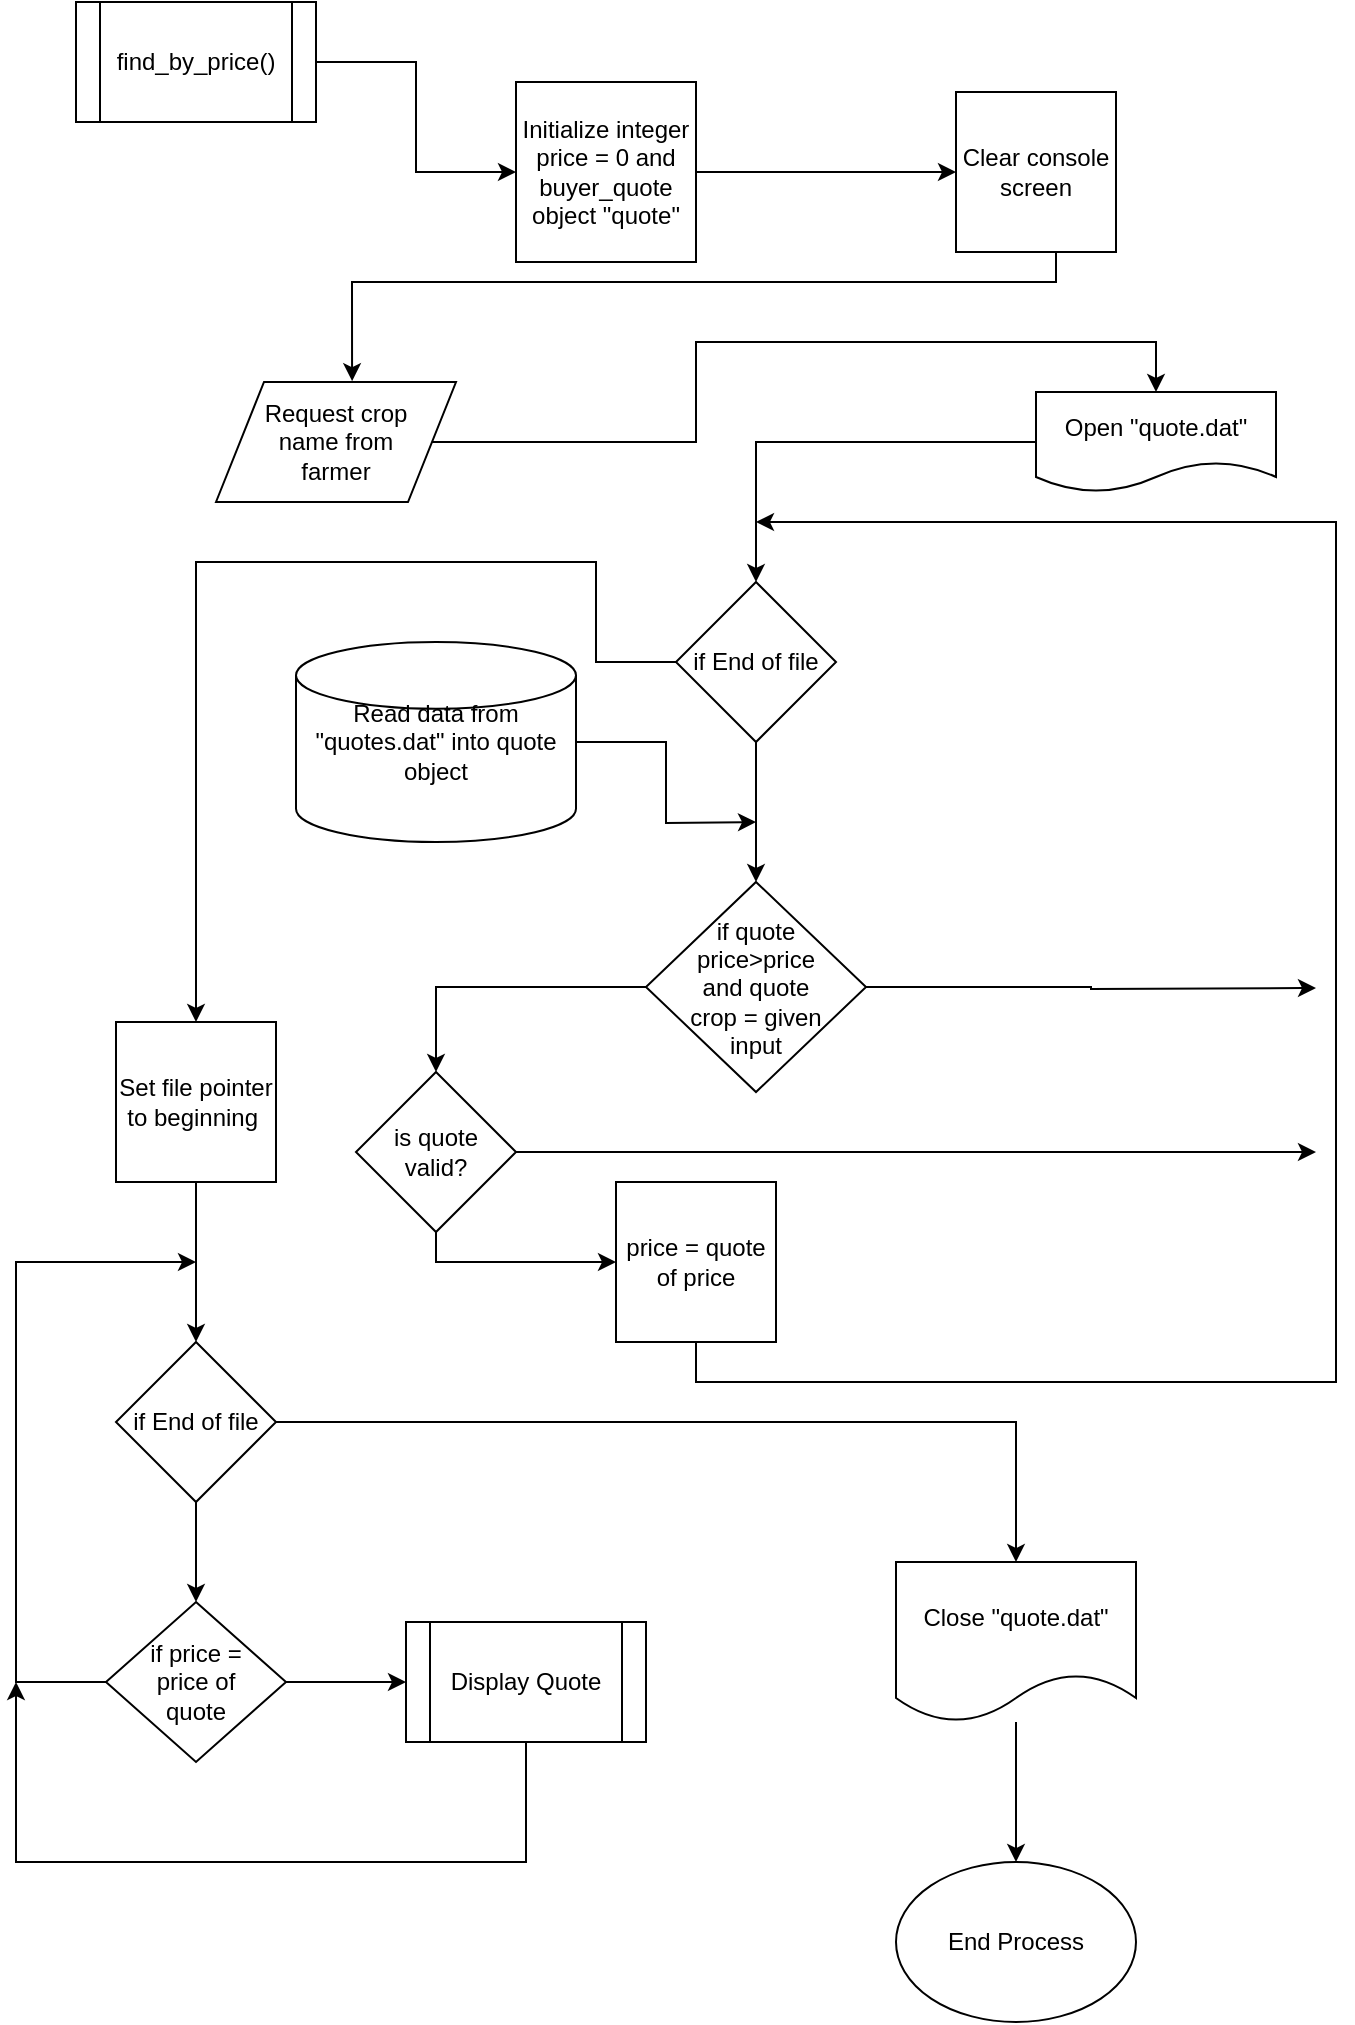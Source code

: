 <mxfile version="13.1.3" type="github"><diagram id="Lo7u3_4IHu4JG86MtKY1" name="Page-1"><mxGraphModel dx="1483" dy="759" grid="1" gridSize="10" guides="1" tooltips="1" connect="1" arrows="1" fold="1" page="1" pageScale="1" pageWidth="827" pageHeight="1169" math="0" shadow="0"><root><mxCell id="0"/><mxCell id="1" parent="0"/><mxCell id="4yKDtiC4oAmeG3nrIx45-7" style="edgeStyle=orthogonalEdgeStyle;rounded=0;orthogonalLoop=1;jettySize=auto;html=1;entryX=0;entryY=0.5;entryDx=0;entryDy=0;" edge="1" parent="1" source="4yKDtiC4oAmeG3nrIx45-1" target="4yKDtiC4oAmeG3nrIx45-2"><mxGeometry relative="1" as="geometry"/></mxCell><mxCell id="4yKDtiC4oAmeG3nrIx45-1" value="find_by_price()" style="shape=process;whiteSpace=wrap;html=1;backgroundOutline=1;" vertex="1" parent="1"><mxGeometry x="90" y="50" width="120" height="60" as="geometry"/></mxCell><mxCell id="4yKDtiC4oAmeG3nrIx45-6" style="edgeStyle=orthogonalEdgeStyle;rounded=0;orthogonalLoop=1;jettySize=auto;html=1;entryX=0;entryY=0.5;entryDx=0;entryDy=0;" edge="1" parent="1" source="4yKDtiC4oAmeG3nrIx45-2" target="4yKDtiC4oAmeG3nrIx45-3"><mxGeometry relative="1" as="geometry"/></mxCell><mxCell id="4yKDtiC4oAmeG3nrIx45-2" value="Initialize integer price = 0 and buyer_quote object &quot;quote&quot;" style="whiteSpace=wrap;html=1;aspect=fixed;" vertex="1" parent="1"><mxGeometry x="310" y="90" width="90" height="90" as="geometry"/></mxCell><mxCell id="4yKDtiC4oAmeG3nrIx45-5" style="edgeStyle=orthogonalEdgeStyle;rounded=0;orthogonalLoop=1;jettySize=auto;html=1;entryX=0.567;entryY=-0.007;entryDx=0;entryDy=0;entryPerimeter=0;" edge="1" parent="1" source="4yKDtiC4oAmeG3nrIx45-3" target="4yKDtiC4oAmeG3nrIx45-4"><mxGeometry relative="1" as="geometry"><Array as="points"><mxPoint x="580" y="190"/><mxPoint x="228" y="190"/></Array></mxGeometry></mxCell><mxCell id="4yKDtiC4oAmeG3nrIx45-3" value="Clear console screen" style="whiteSpace=wrap;html=1;aspect=fixed;" vertex="1" parent="1"><mxGeometry x="530" y="95" width="80" height="80" as="geometry"/></mxCell><mxCell id="4yKDtiC4oAmeG3nrIx45-11" style="edgeStyle=orthogonalEdgeStyle;rounded=0;orthogonalLoop=1;jettySize=auto;html=1;entryX=0.5;entryY=0;entryDx=0;entryDy=0;" edge="1" parent="1" source="4yKDtiC4oAmeG3nrIx45-4" target="4yKDtiC4oAmeG3nrIx45-8"><mxGeometry relative="1" as="geometry"><Array as="points"><mxPoint x="400" y="270"/><mxPoint x="400" y="220"/><mxPoint x="630" y="220"/></Array></mxGeometry></mxCell><mxCell id="4yKDtiC4oAmeG3nrIx45-4" value="Request crop name from farmer" style="shape=parallelogram;perimeter=parallelogramPerimeter;whiteSpace=wrap;html=1;spacingLeft=15;spacingRight=15;" vertex="1" parent="1"><mxGeometry x="160" y="240" width="120" height="60" as="geometry"/></mxCell><mxCell id="4yKDtiC4oAmeG3nrIx45-13" style="edgeStyle=orthogonalEdgeStyle;rounded=0;orthogonalLoop=1;jettySize=auto;html=1;entryX=0.5;entryY=0;entryDx=0;entryDy=0;" edge="1" parent="1" source="4yKDtiC4oAmeG3nrIx45-8" target="4yKDtiC4oAmeG3nrIx45-12"><mxGeometry relative="1" as="geometry"/></mxCell><mxCell id="4yKDtiC4oAmeG3nrIx45-8" value="Open &quot;quote.dat&quot;" style="shape=document;whiteSpace=wrap;html=1;boundedLbl=1;" vertex="1" parent="1"><mxGeometry x="570" y="245" width="120" height="50" as="geometry"/></mxCell><mxCell id="4yKDtiC4oAmeG3nrIx45-18" value="" style="edgeStyle=orthogonalEdgeStyle;rounded=0;orthogonalLoop=1;jettySize=auto;html=1;" edge="1" parent="1" source="4yKDtiC4oAmeG3nrIx45-12" target="4yKDtiC4oAmeG3nrIx45-15"><mxGeometry relative="1" as="geometry"/></mxCell><mxCell id="4yKDtiC4oAmeG3nrIx45-30" style="edgeStyle=orthogonalEdgeStyle;rounded=0;orthogonalLoop=1;jettySize=auto;html=1;entryX=0.5;entryY=0;entryDx=0;entryDy=0;exitX=0;exitY=0.5;exitDx=0;exitDy=0;" edge="1" parent="1" source="4yKDtiC4oAmeG3nrIx45-12" target="4yKDtiC4oAmeG3nrIx45-29"><mxGeometry relative="1" as="geometry"><Array as="points"><mxPoint x="350" y="380"/><mxPoint x="350" y="330"/><mxPoint x="150" y="330"/></Array></mxGeometry></mxCell><mxCell id="4yKDtiC4oAmeG3nrIx45-12" value="if End of file" style="rhombus;whiteSpace=wrap;html=1;" vertex="1" parent="1"><mxGeometry x="390" y="340" width="80" height="80" as="geometry"/></mxCell><mxCell id="4yKDtiC4oAmeG3nrIx45-22" style="edgeStyle=orthogonalEdgeStyle;rounded=0;orthogonalLoop=1;jettySize=auto;html=1;entryX=0.5;entryY=0;entryDx=0;entryDy=0;" edge="1" parent="1" source="4yKDtiC4oAmeG3nrIx45-15" target="4yKDtiC4oAmeG3nrIx45-19"><mxGeometry relative="1" as="geometry"/></mxCell><mxCell id="4yKDtiC4oAmeG3nrIx45-26" style="edgeStyle=orthogonalEdgeStyle;rounded=0;orthogonalLoop=1;jettySize=auto;html=1;" edge="1" parent="1" source="4yKDtiC4oAmeG3nrIx45-15"><mxGeometry relative="1" as="geometry"><mxPoint x="710" y="543" as="targetPoint"/></mxGeometry></mxCell><mxCell id="4yKDtiC4oAmeG3nrIx45-15" value="if quote price&amp;gt;price and quote crop = given input" style="rhombus;whiteSpace=wrap;html=1;spacingLeft=15;spacingRight=15;" vertex="1" parent="1"><mxGeometry x="375" y="490" width="110" height="105" as="geometry"/></mxCell><mxCell id="4yKDtiC4oAmeG3nrIx45-24" style="edgeStyle=orthogonalEdgeStyle;rounded=0;orthogonalLoop=1;jettySize=auto;html=1;entryX=0;entryY=0.5;entryDx=0;entryDy=0;" edge="1" parent="1" source="4yKDtiC4oAmeG3nrIx45-19" target="4yKDtiC4oAmeG3nrIx45-23"><mxGeometry relative="1" as="geometry"><Array as="points"><mxPoint x="270" y="680"/></Array></mxGeometry></mxCell><mxCell id="4yKDtiC4oAmeG3nrIx45-27" style="edgeStyle=orthogonalEdgeStyle;rounded=0;orthogonalLoop=1;jettySize=auto;html=1;" edge="1" parent="1" source="4yKDtiC4oAmeG3nrIx45-19"><mxGeometry relative="1" as="geometry"><mxPoint x="710" y="625" as="targetPoint"/></mxGeometry></mxCell><mxCell id="4yKDtiC4oAmeG3nrIx45-19" value="is quote &lt;br&gt;valid?" style="rhombus;whiteSpace=wrap;html=1;" vertex="1" parent="1"><mxGeometry x="230" y="585" width="80" height="80" as="geometry"/></mxCell><mxCell id="4yKDtiC4oAmeG3nrIx45-21" style="edgeStyle=orthogonalEdgeStyle;rounded=0;orthogonalLoop=1;jettySize=auto;html=1;" edge="1" parent="1" source="4yKDtiC4oAmeG3nrIx45-20"><mxGeometry relative="1" as="geometry"><mxPoint x="430" y="460" as="targetPoint"/></mxGeometry></mxCell><mxCell id="4yKDtiC4oAmeG3nrIx45-20" value="Read data from &quot;quotes.dat&quot; into quote object" style="strokeWidth=1;html=1;shape=mxgraph.flowchart.database;whiteSpace=wrap;" vertex="1" parent="1"><mxGeometry x="200" y="370" width="140" height="100" as="geometry"/></mxCell><mxCell id="4yKDtiC4oAmeG3nrIx45-25" style="edgeStyle=orthogonalEdgeStyle;rounded=0;orthogonalLoop=1;jettySize=auto;html=1;" edge="1" parent="1" source="4yKDtiC4oAmeG3nrIx45-23"><mxGeometry relative="1" as="geometry"><mxPoint x="430" y="310" as="targetPoint"/><Array as="points"><mxPoint x="400" y="740"/><mxPoint x="720" y="740"/><mxPoint x="720" y="310"/></Array></mxGeometry></mxCell><mxCell id="4yKDtiC4oAmeG3nrIx45-23" value="price = quote of price" style="whiteSpace=wrap;html=1;aspect=fixed;strokeWidth=1;" vertex="1" parent="1"><mxGeometry x="360" y="640" width="80" height="80" as="geometry"/></mxCell><mxCell id="4yKDtiC4oAmeG3nrIx45-32" style="edgeStyle=orthogonalEdgeStyle;rounded=0;orthogonalLoop=1;jettySize=auto;html=1;entryX=0.5;entryY=0;entryDx=0;entryDy=0;" edge="1" parent="1" source="4yKDtiC4oAmeG3nrIx45-29" target="4yKDtiC4oAmeG3nrIx45-31"><mxGeometry relative="1" as="geometry"/></mxCell><mxCell id="4yKDtiC4oAmeG3nrIx45-29" value="Set file pointer to beginning&amp;nbsp;" style="whiteSpace=wrap;html=1;aspect=fixed;strokeWidth=1;" vertex="1" parent="1"><mxGeometry x="110" y="560" width="80" height="80" as="geometry"/></mxCell><mxCell id="4yKDtiC4oAmeG3nrIx45-34" style="edgeStyle=orthogonalEdgeStyle;rounded=0;orthogonalLoop=1;jettySize=auto;html=1;entryX=0.5;entryY=0;entryDx=0;entryDy=0;" edge="1" parent="1" source="4yKDtiC4oAmeG3nrIx45-31" target="4yKDtiC4oAmeG3nrIx45-33"><mxGeometry relative="1" as="geometry"/></mxCell><mxCell id="4yKDtiC4oAmeG3nrIx45-46" style="edgeStyle=orthogonalEdgeStyle;rounded=0;orthogonalLoop=1;jettySize=auto;html=1;entryX=0.5;entryY=0;entryDx=0;entryDy=0;" edge="1" parent="1" source="4yKDtiC4oAmeG3nrIx45-31" target="4yKDtiC4oAmeG3nrIx45-44"><mxGeometry relative="1" as="geometry"/></mxCell><mxCell id="4yKDtiC4oAmeG3nrIx45-31" value="if End of file" style="rhombus;whiteSpace=wrap;html=1;" vertex="1" parent="1"><mxGeometry x="110" y="720" width="80" height="80" as="geometry"/></mxCell><mxCell id="4yKDtiC4oAmeG3nrIx45-35" style="edgeStyle=orthogonalEdgeStyle;rounded=0;orthogonalLoop=1;jettySize=auto;html=1;entryX=0;entryY=0.5;entryDx=0;entryDy=0;" edge="1" parent="1" source="4yKDtiC4oAmeG3nrIx45-33" target="4yKDtiC4oAmeG3nrIx45-37"><mxGeometry relative="1" as="geometry"><mxPoint x="260.8" y="890" as="targetPoint"/></mxGeometry></mxCell><mxCell id="4yKDtiC4oAmeG3nrIx45-38" style="edgeStyle=orthogonalEdgeStyle;rounded=0;orthogonalLoop=1;jettySize=auto;html=1;" edge="1" parent="1" source="4yKDtiC4oAmeG3nrIx45-33"><mxGeometry relative="1" as="geometry"><mxPoint x="150" y="680" as="targetPoint"/><Array as="points"><mxPoint x="60" y="890"/><mxPoint x="60" y="680"/></Array></mxGeometry></mxCell><mxCell id="4yKDtiC4oAmeG3nrIx45-33" value="if price = price of quote" style="rhombus;whiteSpace=wrap;html=1;strokeWidth=1;spacingLeft=15;spacingRight=15;" vertex="1" parent="1"><mxGeometry x="105" y="850" width="90" height="80" as="geometry"/></mxCell><mxCell id="4yKDtiC4oAmeG3nrIx45-40" style="edgeStyle=orthogonalEdgeStyle;rounded=0;orthogonalLoop=1;jettySize=auto;html=1;" edge="1" parent="1" source="4yKDtiC4oAmeG3nrIx45-37"><mxGeometry relative="1" as="geometry"><mxPoint x="60" y="890" as="targetPoint"/><Array as="points"><mxPoint x="315" y="980"/><mxPoint x="60" y="980"/></Array></mxGeometry></mxCell><mxCell id="4yKDtiC4oAmeG3nrIx45-37" value="Display Quote" style="shape=process;whiteSpace=wrap;html=1;backgroundOutline=1;strokeWidth=1;" vertex="1" parent="1"><mxGeometry x="255" y="860" width="120" height="60" as="geometry"/></mxCell><mxCell id="4yKDtiC4oAmeG3nrIx45-41" value="End Process" style="ellipse;whiteSpace=wrap;html=1;strokeWidth=1;" vertex="1" parent="1"><mxGeometry x="500" y="980" width="120" height="80" as="geometry"/></mxCell><mxCell id="4yKDtiC4oAmeG3nrIx45-47" style="edgeStyle=orthogonalEdgeStyle;rounded=0;orthogonalLoop=1;jettySize=auto;html=1;" edge="1" parent="1" source="4yKDtiC4oAmeG3nrIx45-44" target="4yKDtiC4oAmeG3nrIx45-41"><mxGeometry relative="1" as="geometry"/></mxCell><mxCell id="4yKDtiC4oAmeG3nrIx45-44" value="Close &quot;quote.dat&quot;" style="shape=document;whiteSpace=wrap;html=1;boundedLbl=1;strokeWidth=1;" vertex="1" parent="1"><mxGeometry x="500" y="830" width="120" height="80" as="geometry"/></mxCell></root></mxGraphModel></diagram></mxfile>